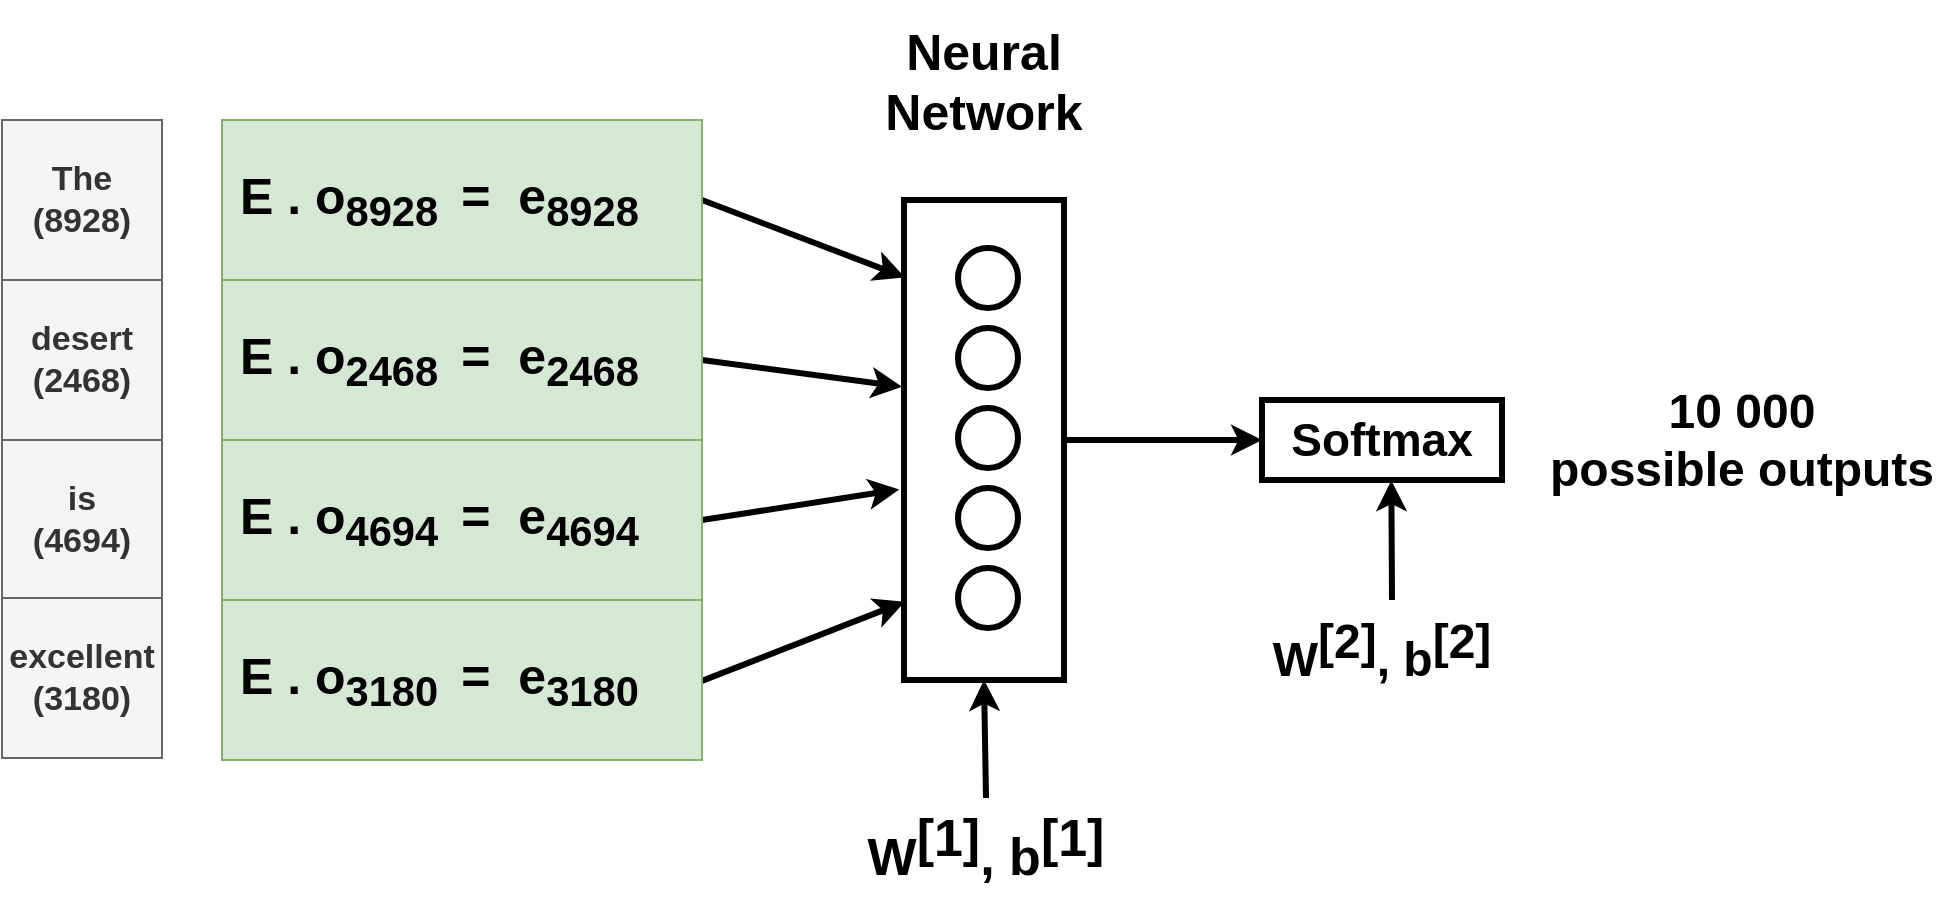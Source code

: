 <mxfile version="10.7.0" type="device"><diagram id="48tSYvkVggJmmbiZ4azn" name="Page-1"><mxGraphModel dx="1200" dy="661" grid="1" gridSize="10" guides="1" tooltips="1" connect="1" arrows="1" fold="1" page="1" pageScale="1" pageWidth="850" pageHeight="1100" math="0" shadow="0"><root><mxCell id="0"/><mxCell id="1" parent="0"/><mxCell id="2KrCbUDbOJE2kGC2rErY-23" value="" style="rounded=0;whiteSpace=wrap;html=1;strokeColor=#000000;strokeWidth=3;fontSize=14;" parent="1" vertex="1"><mxGeometry x="461" y="440" width="80" height="240" as="geometry"/></mxCell><mxCell id="2KrCbUDbOJE2kGC2rErY-57" value="" style="endArrow=classic;html=1;fontSize=14;exitX=1;exitY=0.5;exitDx=0;exitDy=0;strokeWidth=3;entryX=0.005;entryY=0.161;entryDx=0;entryDy=0;entryPerimeter=0;" parent="1" source="2KrCbUDbOJE2kGC2rErY-2" target="2KrCbUDbOJE2kGC2rErY-23" edge="1"><mxGeometry width="50" height="50" relative="1" as="geometry"><mxPoint x="400" y="520" as="sourcePoint"/><mxPoint x="460" y="460" as="targetPoint"/></mxGeometry></mxCell><mxCell id="2KrCbUDbOJE2kGC2rErY-58" value="" style="endArrow=classic;html=1;fontSize=14;exitX=1;exitY=0.5;exitDx=0;exitDy=0;entryX=-0.012;entryY=0.389;entryDx=0;entryDy=0;entryPerimeter=0;strokeWidth=3;" parent="1" source="2KrCbUDbOJE2kGC2rErY-5" target="2KrCbUDbOJE2kGC2rErY-23" edge="1"><mxGeometry width="50" height="50" relative="1" as="geometry"><mxPoint x="370.235" y="469.706" as="sourcePoint"/><mxPoint x="470" y="470" as="targetPoint"/></mxGeometry></mxCell><mxCell id="2KrCbUDbOJE2kGC2rErY-59" value="" style="endArrow=classic;html=1;fontSize=14;exitX=1;exitY=0.5;exitDx=0;exitDy=0;strokeWidth=3;entryX=-0.03;entryY=0.603;entryDx=0;entryDy=0;entryPerimeter=0;" parent="1" source="2KrCbUDbOJE2kGC2rErY-6" target="2KrCbUDbOJE2kGC2rErY-23" edge="1"><mxGeometry width="50" height="50" relative="1" as="geometry"><mxPoint x="380.235" y="479.706" as="sourcePoint"/><mxPoint x="463" y="550" as="targetPoint"/></mxGeometry></mxCell><mxCell id="2KrCbUDbOJE2kGC2rErY-62" value="" style="endArrow=classic;html=1;fontSize=14;exitX=1;exitY=0.5;exitDx=0;exitDy=0;entryX=0.005;entryY=0.837;entryDx=0;entryDy=0;entryPerimeter=0;strokeWidth=3;" parent="1" target="2KrCbUDbOJE2kGC2rErY-23" edge="1"><mxGeometry width="50" height="50" relative="1" as="geometry"><mxPoint x="360" y="680.429" as="sourcePoint"/><mxPoint x="510" y="510" as="targetPoint"/></mxGeometry></mxCell><mxCell id="2KrCbUDbOJE2kGC2rErY-33" value="" style="group" parent="1" vertex="1" connectable="0"><mxGeometry x="483" y="459" width="40" height="40" as="geometry"/></mxCell><mxCell id="2KrCbUDbOJE2kGC2rErY-31" value="" style="rounded=0;whiteSpace=wrap;html=1;strokeColor=none;strokeWidth=3;fontSize=14;" parent="2KrCbUDbOJE2kGC2rErY-33" vertex="1"><mxGeometry width="40" height="40" as="geometry"/></mxCell><mxCell id="2KrCbUDbOJE2kGC2rErY-24" value="" style="ellipse;whiteSpace=wrap;html=1;aspect=fixed;strokeColor=#000000;strokeWidth=3;fontSize=14;" parent="2KrCbUDbOJE2kGC2rErY-33" vertex="1"><mxGeometry x="5" y="5" width="30" height="30" as="geometry"/></mxCell><mxCell id="2KrCbUDbOJE2kGC2rErY-38" value="" style="group" parent="1" vertex="1" connectable="0"><mxGeometry x="483" y="499" width="40" height="40" as="geometry"/></mxCell><mxCell id="2KrCbUDbOJE2kGC2rErY-39" value="" style="rounded=0;whiteSpace=wrap;html=1;strokeColor=none;strokeWidth=3;fontSize=14;" parent="2KrCbUDbOJE2kGC2rErY-38" vertex="1"><mxGeometry width="40" height="40" as="geometry"/></mxCell><mxCell id="2KrCbUDbOJE2kGC2rErY-40" value="" style="ellipse;whiteSpace=wrap;html=1;aspect=fixed;strokeColor=#000000;strokeWidth=3;fontSize=14;" parent="2KrCbUDbOJE2kGC2rErY-38" vertex="1"><mxGeometry x="5" y="5" width="30" height="30" as="geometry"/></mxCell><mxCell id="2KrCbUDbOJE2kGC2rErY-41" value="" style="group" parent="1" vertex="1" connectable="0"><mxGeometry x="483" y="539" width="40" height="40" as="geometry"/></mxCell><mxCell id="2KrCbUDbOJE2kGC2rErY-42" value="" style="rounded=0;whiteSpace=wrap;html=1;strokeColor=none;strokeWidth=3;fontSize=14;" parent="2KrCbUDbOJE2kGC2rErY-41" vertex="1"><mxGeometry width="40" height="40" as="geometry"/></mxCell><mxCell id="2KrCbUDbOJE2kGC2rErY-43" value="" style="ellipse;whiteSpace=wrap;html=1;aspect=fixed;strokeColor=#000000;strokeWidth=3;fontSize=14;" parent="2KrCbUDbOJE2kGC2rErY-41" vertex="1"><mxGeometry x="5" y="5" width="30" height="30" as="geometry"/></mxCell><mxCell id="2KrCbUDbOJE2kGC2rErY-44" value="" style="group" parent="1" vertex="1" connectable="0"><mxGeometry x="483" y="579" width="40" height="40" as="geometry"/></mxCell><mxCell id="2KrCbUDbOJE2kGC2rErY-45" value="" style="rounded=0;whiteSpace=wrap;html=1;strokeColor=none;strokeWidth=3;fontSize=14;" parent="2KrCbUDbOJE2kGC2rErY-44" vertex="1"><mxGeometry width="40" height="40" as="geometry"/></mxCell><mxCell id="2KrCbUDbOJE2kGC2rErY-46" value="" style="ellipse;whiteSpace=wrap;html=1;aspect=fixed;strokeColor=#000000;strokeWidth=3;fontSize=14;" parent="2KrCbUDbOJE2kGC2rErY-44" vertex="1"><mxGeometry x="5" y="5" width="30" height="30" as="geometry"/></mxCell><mxCell id="2KrCbUDbOJE2kGC2rErY-47" value="" style="group" parent="1" vertex="1" connectable="0"><mxGeometry x="483" y="619" width="40" height="40" as="geometry"/></mxCell><mxCell id="2KrCbUDbOJE2kGC2rErY-48" value="" style="rounded=0;whiteSpace=wrap;html=1;strokeColor=none;strokeWidth=3;fontSize=14;" parent="2KrCbUDbOJE2kGC2rErY-47" vertex="1"><mxGeometry width="40" height="40" as="geometry"/></mxCell><mxCell id="2KrCbUDbOJE2kGC2rErY-49" value="" style="ellipse;whiteSpace=wrap;html=1;aspect=fixed;strokeColor=#000000;strokeWidth=3;fontSize=14;" parent="2KrCbUDbOJE2kGC2rErY-47" vertex="1"><mxGeometry x="5" y="5" width="30" height="30" as="geometry"/></mxCell><mxCell id="2KrCbUDbOJE2kGC2rErY-70" value="Softmax" style="rounded=0;whiteSpace=wrap;html=1;strokeColor=#000000;strokeWidth=3;fontSize=23;fontStyle=1" parent="1" vertex="1"><mxGeometry x="640" y="540" width="120" height="40" as="geometry"/></mxCell><mxCell id="2KrCbUDbOJE2kGC2rErY-71" value="" style="endArrow=classic;html=1;strokeWidth=3;fontSize=23;exitX=1;exitY=0.5;exitDx=0;exitDy=0;entryX=0;entryY=0.5;entryDx=0;entryDy=0;" parent="1" source="2KrCbUDbOJE2kGC2rErY-23" target="2KrCbUDbOJE2kGC2rErY-70" edge="1"><mxGeometry width="50" height="50" relative="1" as="geometry"><mxPoint x="540" y="580" as="sourcePoint"/><mxPoint x="590" y="530" as="targetPoint"/></mxGeometry></mxCell><mxCell id="2KrCbUDbOJE2kGC2rErY-72" value="W&lt;sup style=&quot;font-size: 26px;&quot;&gt;[1]&lt;/sup&gt;, b&lt;sup style=&quot;font-size: 26px;&quot;&gt;[1]&lt;/sup&gt;" style="text;html=1;strokeColor=none;fillColor=none;align=center;verticalAlign=middle;rounded=0;fontSize=26;fontStyle=1;whiteSpace=wrap;connectable=0;" parent="1" vertex="1"><mxGeometry x="437" y="739" width="130" height="50" as="geometry"/></mxCell><mxCell id="2KrCbUDbOJE2kGC2rErY-73" value="" style="endArrow=classic;html=1;strokeWidth=3;fontSize=23;exitX=0.5;exitY=0;exitDx=0;exitDy=0;entryX=0.5;entryY=1;entryDx=0;entryDy=0;" parent="1" source="2KrCbUDbOJE2kGC2rErY-72" target="2KrCbUDbOJE2kGC2rErY-23" edge="1"><mxGeometry width="50" height="50" relative="1" as="geometry"><mxPoint x="551" y="570" as="sourcePoint"/><mxPoint x="650" y="570" as="targetPoint"/></mxGeometry></mxCell><mxCell id="2KrCbUDbOJE2kGC2rErY-74" value="W&lt;sup style=&quot;font-size: 24px&quot;&gt;[2]&lt;/sup&gt;, b&lt;sup style=&quot;font-size: 24px&quot;&gt;[2]&lt;/sup&gt;" style="text;html=1;strokeColor=none;fillColor=none;align=center;verticalAlign=middle;rounded=0;fontSize=24;fontStyle=1;whiteSpace=wrap;connectable=0;" parent="1" vertex="1"><mxGeometry x="640" y="640" width="120" height="50" as="geometry"/></mxCell><mxCell id="2KrCbUDbOJE2kGC2rErY-75" value="" style="endArrow=classic;html=1;strokeWidth=3;fontSize=23;entryX=0.5;entryY=1;entryDx=0;entryDy=0;" parent="1" edge="1"><mxGeometry width="50" height="50" relative="1" as="geometry"><mxPoint x="705" y="640" as="sourcePoint"/><mxPoint x="704.667" y="580.167" as="targetPoint"/></mxGeometry></mxCell><mxCell id="2KrCbUDbOJE2kGC2rErY-77" value="10 000&lt;br&gt;possible outputs" style="text;html=1;strokeColor=none;fillColor=none;align=center;verticalAlign=middle;whiteSpace=wrap;rounded=0;fontSize=24;fontStyle=1" parent="1" vertex="1"><mxGeometry x="780" y="520" width="200" height="80" as="geometry"/></mxCell><mxCell id="2KrCbUDbOJE2kGC2rErY-78" value="Neural&lt;br style=&quot;font-size: 25px&quot;&gt;Network&lt;br style=&quot;font-size: 25px&quot;&gt;" style="text;html=1;strokeColor=none;fillColor=none;align=center;verticalAlign=middle;whiteSpace=wrap;rounded=0;fontSize=25;fontStyle=1" parent="1" vertex="1"><mxGeometry x="441" y="340" width="120" height="80" as="geometry"/></mxCell><mxCell id="2KrCbUDbOJE2kGC2rErY-2" value="&lt;font style=&quot;font-size: 25px&quot;&gt;&amp;nbsp;E . o&lt;sub&gt;8928&amp;nbsp;&amp;nbsp;&lt;/sub&gt;=&amp;nbsp;&amp;nbsp;&lt;/font&gt;e&lt;sub&gt;8928&lt;/sub&gt;&lt;sub&gt;&lt;font&gt;&lt;br&gt;&lt;/font&gt;&lt;/sub&gt;" style="text;html=1;strokeColor=#82b366;fillColor=#d5e8d4;align=left;verticalAlign=middle;whiteSpace=wrap;rounded=0;fontSize=25;fontStyle=1" parent="1" vertex="1"><mxGeometry x="120" y="400" width="240" height="80" as="geometry"/></mxCell><mxCell id="2KrCbUDbOJE2kGC2rErY-5" value="&lt;font style=&quot;font-size: 25px&quot;&gt;&amp;nbsp;E . o&lt;sub&gt;2468&amp;nbsp;&amp;nbsp;&lt;/sub&gt;=&amp;nbsp; e&lt;/font&gt;&lt;sub&gt;2468&lt;/sub&gt;&lt;sub&gt;&lt;font&gt;&lt;br&gt;&lt;/font&gt;&lt;/sub&gt;" style="text;html=1;strokeColor=#82b366;fillColor=#d5e8d4;align=left;verticalAlign=middle;whiteSpace=wrap;rounded=0;fontSize=25;fontStyle=1" parent="1" vertex="1"><mxGeometry x="120" y="480" width="240" height="80" as="geometry"/></mxCell><mxCell id="2KrCbUDbOJE2kGC2rErY-6" value="&lt;font style=&quot;font-size: 25px&quot;&gt;&amp;nbsp;E . o&lt;sub&gt;4694&amp;nbsp;&amp;nbsp;&lt;/sub&gt;=&amp;nbsp; &lt;/font&gt;e&lt;sub&gt;4694&lt;/sub&gt;&lt;sub&gt;&lt;font&gt;&lt;br&gt;&lt;/font&gt;&lt;/sub&gt;" style="text;html=1;strokeColor=#82b366;fillColor=#d5e8d4;align=left;verticalAlign=middle;whiteSpace=wrap;rounded=0;fontSize=25;fontStyle=1" parent="1" vertex="1"><mxGeometry x="120" y="560" width="240" height="80" as="geometry"/></mxCell><mxCell id="2KrCbUDbOJE2kGC2rErY-7" value="&lt;font style=&quot;font-size: 25px&quot;&gt;&amp;nbsp;E . o&lt;sub&gt;3180&amp;nbsp;&amp;nbsp;&lt;/sub&gt;=&amp;nbsp; &lt;/font&gt;e&lt;sub&gt;3180&lt;/sub&gt;&lt;sub&gt;&lt;font&gt;&lt;br&gt;&lt;/font&gt;&lt;/sub&gt;" style="text;html=1;strokeColor=#82b366;fillColor=#d5e8d4;align=left;verticalAlign=middle;whiteSpace=wrap;rounded=0;fontSize=25;fontStyle=1" parent="1" vertex="1"><mxGeometry x="120" y="640" width="240" height="80" as="geometry"/></mxCell><mxCell id="2KrCbUDbOJE2kGC2rErY-8" value="The&lt;br&gt;(8928)&lt;br&gt;" style="rounded=0;whiteSpace=wrap;html=1;fillColor=#f5f5f5;strokeColor=#666666;fontColor=#333333;fontStyle=1;fontSize=17;" parent="1" vertex="1"><mxGeometry x="10" y="400" width="80" height="80" as="geometry"/></mxCell><mxCell id="2KrCbUDbOJE2kGC2rErY-9" value="desert&lt;br&gt;(2468)&lt;br&gt;" style="rounded=0;whiteSpace=wrap;html=1;fillColor=#f5f5f5;strokeColor=#666666;fontColor=#333333;fontStyle=1;fontSize=17;" parent="1" vertex="1"><mxGeometry x="10" y="480" width="80" height="80" as="geometry"/></mxCell><mxCell id="2KrCbUDbOJE2kGC2rErY-10" value="is&lt;br&gt;(4694)&lt;br&gt;" style="rounded=0;whiteSpace=wrap;html=1;fillColor=#f5f5f5;strokeColor=#666666;fontColor=#333333;fontStyle=1;fontSize=17;" parent="1" vertex="1"><mxGeometry x="10" y="560" width="80" height="80" as="geometry"/></mxCell><mxCell id="2KrCbUDbOJE2kGC2rErY-11" value="excellent&lt;br&gt;(3180)&lt;br&gt;" style="rounded=0;whiteSpace=wrap;html=1;fillColor=#f5f5f5;strokeColor=#666666;fontColor=#333333;fontStyle=1;fontSize=17;" parent="1" vertex="1"><mxGeometry x="10" y="639" width="80" height="80" as="geometry"/></mxCell></root></mxGraphModel></diagram></mxfile>